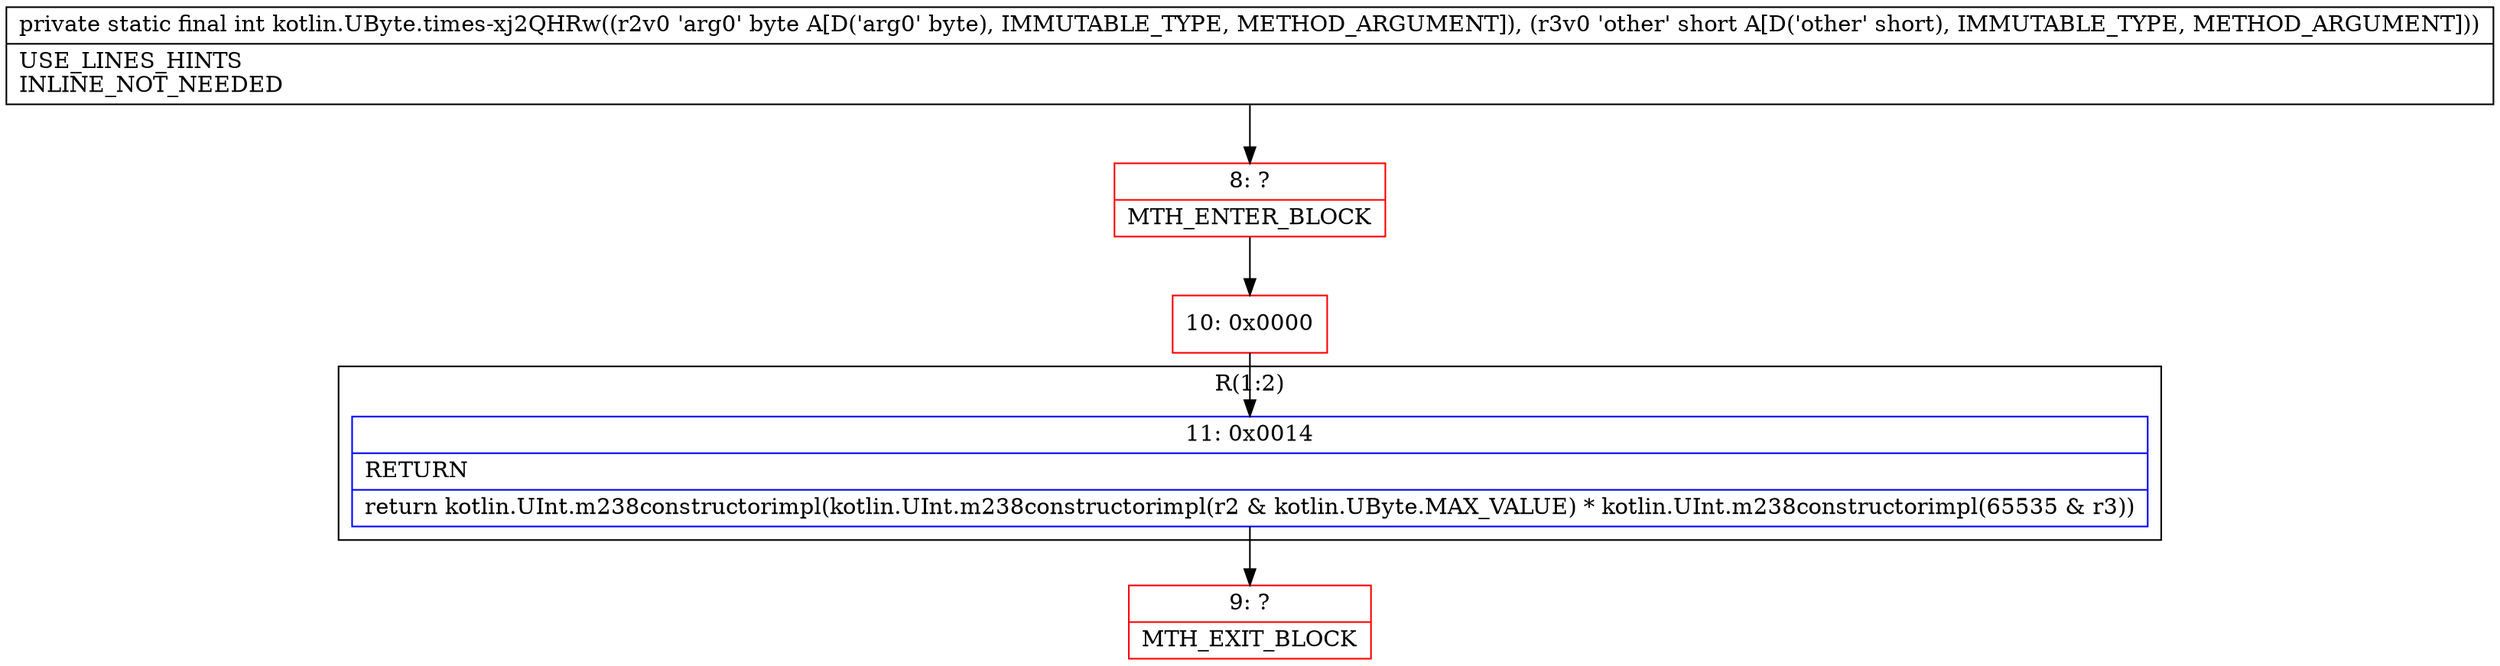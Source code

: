 digraph "CFG forkotlin.UByte.times\-xj2QHRw(BS)I" {
subgraph cluster_Region_2129415159 {
label = "R(1:2)";
node [shape=record,color=blue];
Node_11 [shape=record,label="{11\:\ 0x0014|RETURN\l|return kotlin.UInt.m238constructorimpl(kotlin.UInt.m238constructorimpl(r2 & kotlin.UByte.MAX_VALUE) * kotlin.UInt.m238constructorimpl(65535 & r3))\l}"];
}
Node_8 [shape=record,color=red,label="{8\:\ ?|MTH_ENTER_BLOCK\l}"];
Node_10 [shape=record,color=red,label="{10\:\ 0x0000}"];
Node_9 [shape=record,color=red,label="{9\:\ ?|MTH_EXIT_BLOCK\l}"];
MethodNode[shape=record,label="{private static final int kotlin.UByte.times\-xj2QHRw((r2v0 'arg0' byte A[D('arg0' byte), IMMUTABLE_TYPE, METHOD_ARGUMENT]), (r3v0 'other' short A[D('other' short), IMMUTABLE_TYPE, METHOD_ARGUMENT]))  | USE_LINES_HINTS\lINLINE_NOT_NEEDED\l}"];
MethodNode -> Node_8;Node_11 -> Node_9;
Node_8 -> Node_10;
Node_10 -> Node_11;
}

